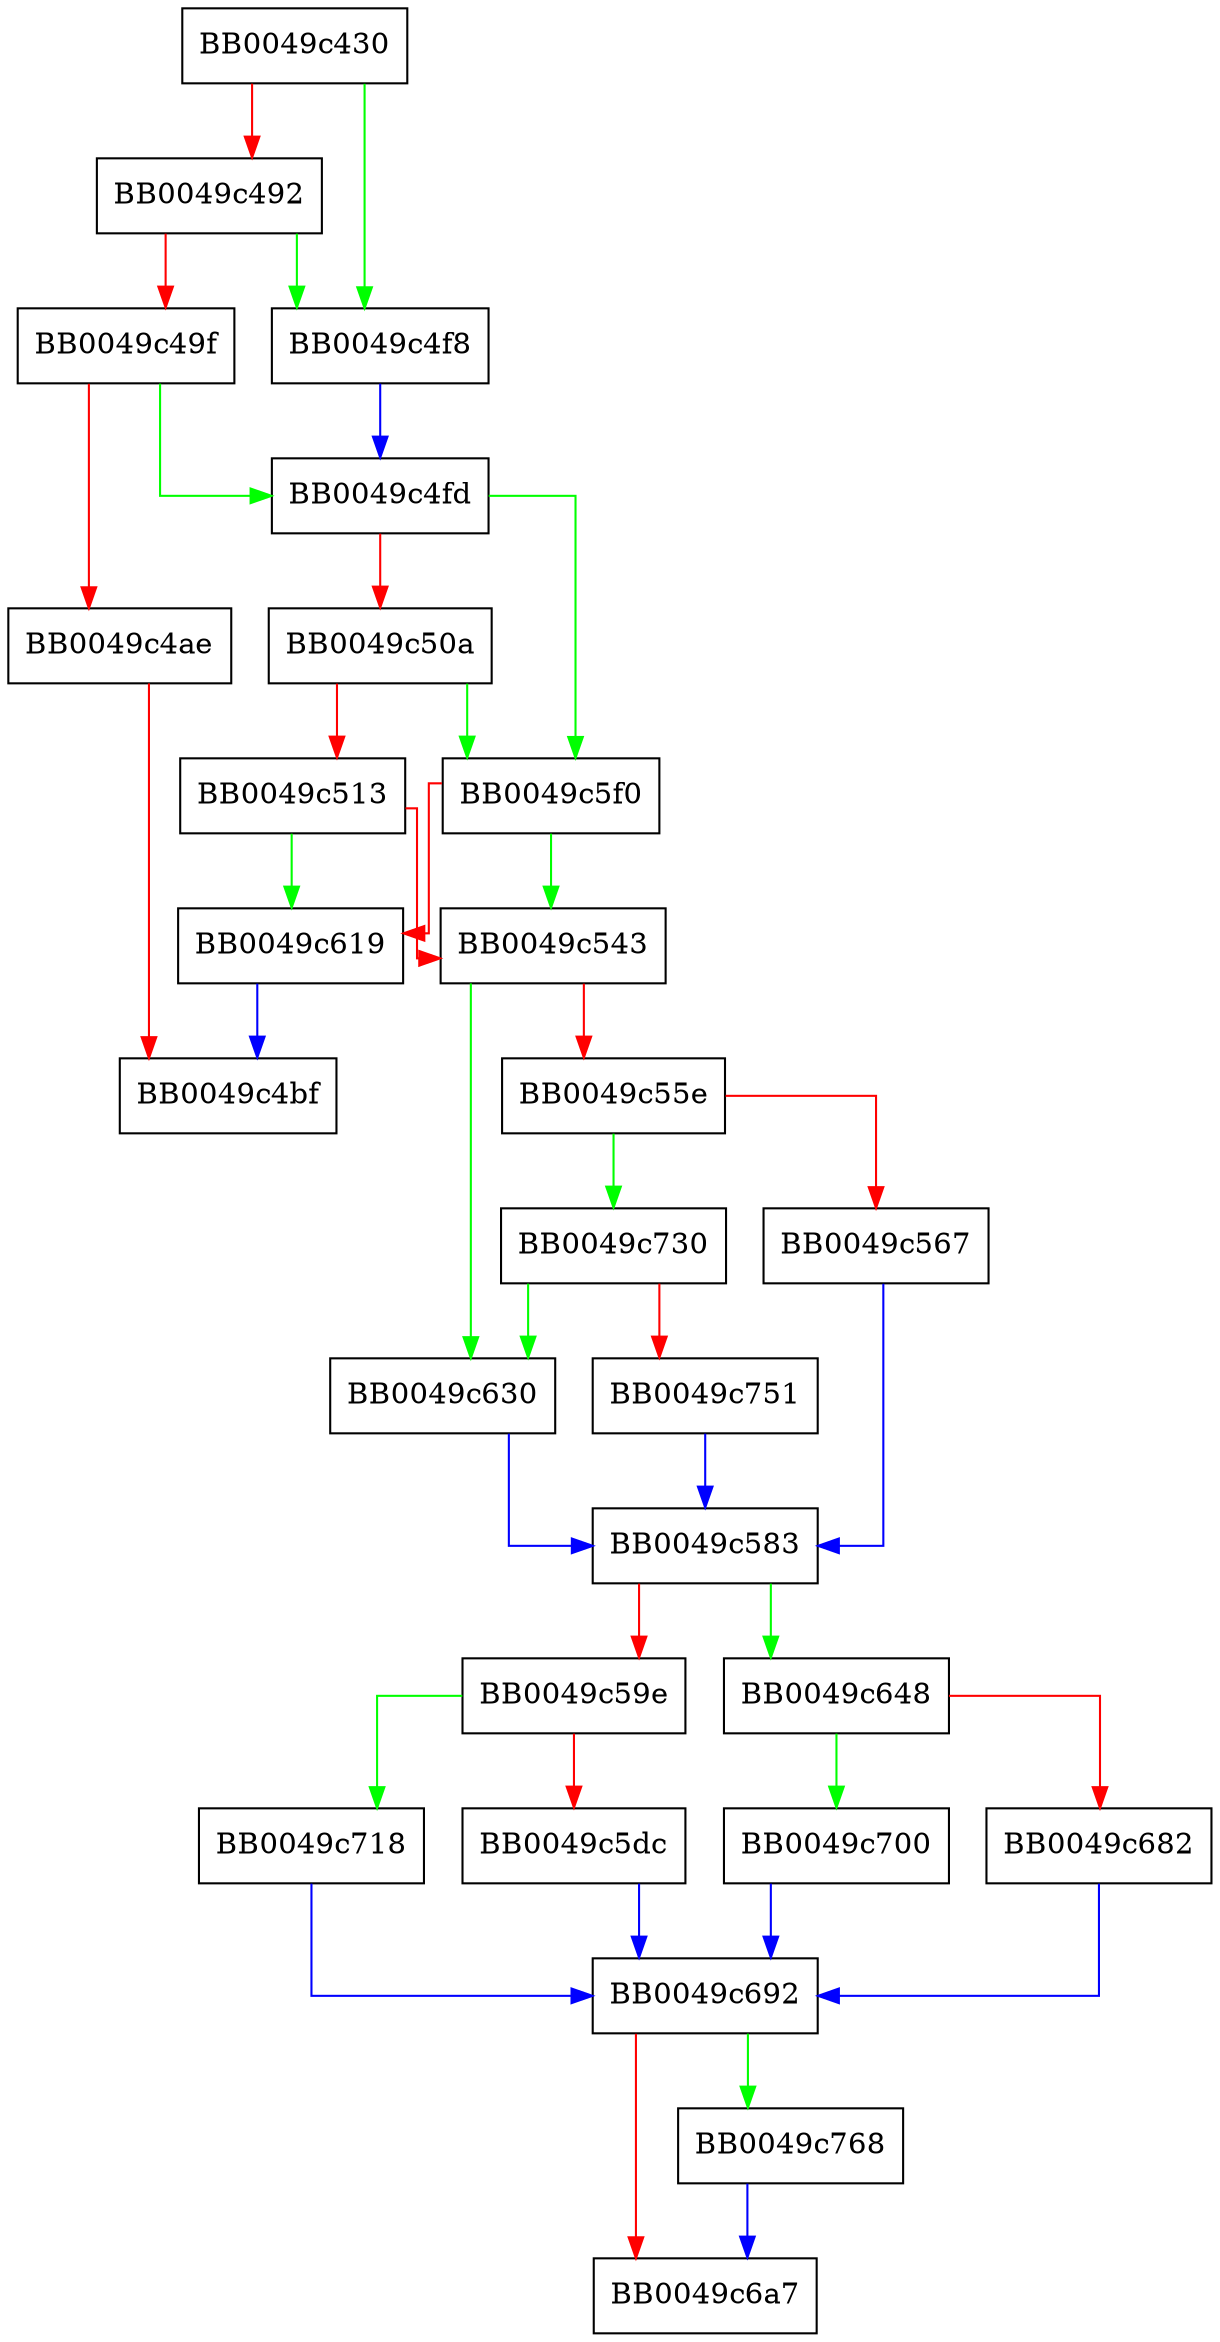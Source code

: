 digraph tls1_change_cipher_state {
  node [shape="box"];
  graph [splines=ortho];
  BB0049c430 -> BB0049c4f8 [color="green"];
  BB0049c430 -> BB0049c492 [color="red"];
  BB0049c492 -> BB0049c4f8 [color="green"];
  BB0049c492 -> BB0049c49f [color="red"];
  BB0049c49f -> BB0049c4fd [color="green"];
  BB0049c49f -> BB0049c4ae [color="red"];
  BB0049c4ae -> BB0049c4bf [color="red"];
  BB0049c4f8 -> BB0049c4fd [color="blue"];
  BB0049c4fd -> BB0049c5f0 [color="green"];
  BB0049c4fd -> BB0049c50a [color="red"];
  BB0049c50a -> BB0049c5f0 [color="green"];
  BB0049c50a -> BB0049c513 [color="red"];
  BB0049c513 -> BB0049c619 [color="green"];
  BB0049c513 -> BB0049c543 [color="red"];
  BB0049c543 -> BB0049c630 [color="green"];
  BB0049c543 -> BB0049c55e [color="red"];
  BB0049c55e -> BB0049c730 [color="green"];
  BB0049c55e -> BB0049c567 [color="red"];
  BB0049c567 -> BB0049c583 [color="blue"];
  BB0049c583 -> BB0049c648 [color="green"];
  BB0049c583 -> BB0049c59e [color="red"];
  BB0049c59e -> BB0049c718 [color="green"];
  BB0049c59e -> BB0049c5dc [color="red"];
  BB0049c5dc -> BB0049c692 [color="blue"];
  BB0049c5f0 -> BB0049c543 [color="green"];
  BB0049c5f0 -> BB0049c619 [color="red"];
  BB0049c619 -> BB0049c4bf [color="blue"];
  BB0049c630 -> BB0049c583 [color="blue"];
  BB0049c648 -> BB0049c700 [color="green"];
  BB0049c648 -> BB0049c682 [color="red"];
  BB0049c682 -> BB0049c692 [color="blue"];
  BB0049c692 -> BB0049c768 [color="green"];
  BB0049c692 -> BB0049c6a7 [color="red"];
  BB0049c700 -> BB0049c692 [color="blue"];
  BB0049c718 -> BB0049c692 [color="blue"];
  BB0049c730 -> BB0049c630 [color="green"];
  BB0049c730 -> BB0049c751 [color="red"];
  BB0049c751 -> BB0049c583 [color="blue"];
  BB0049c768 -> BB0049c6a7 [color="blue"];
}